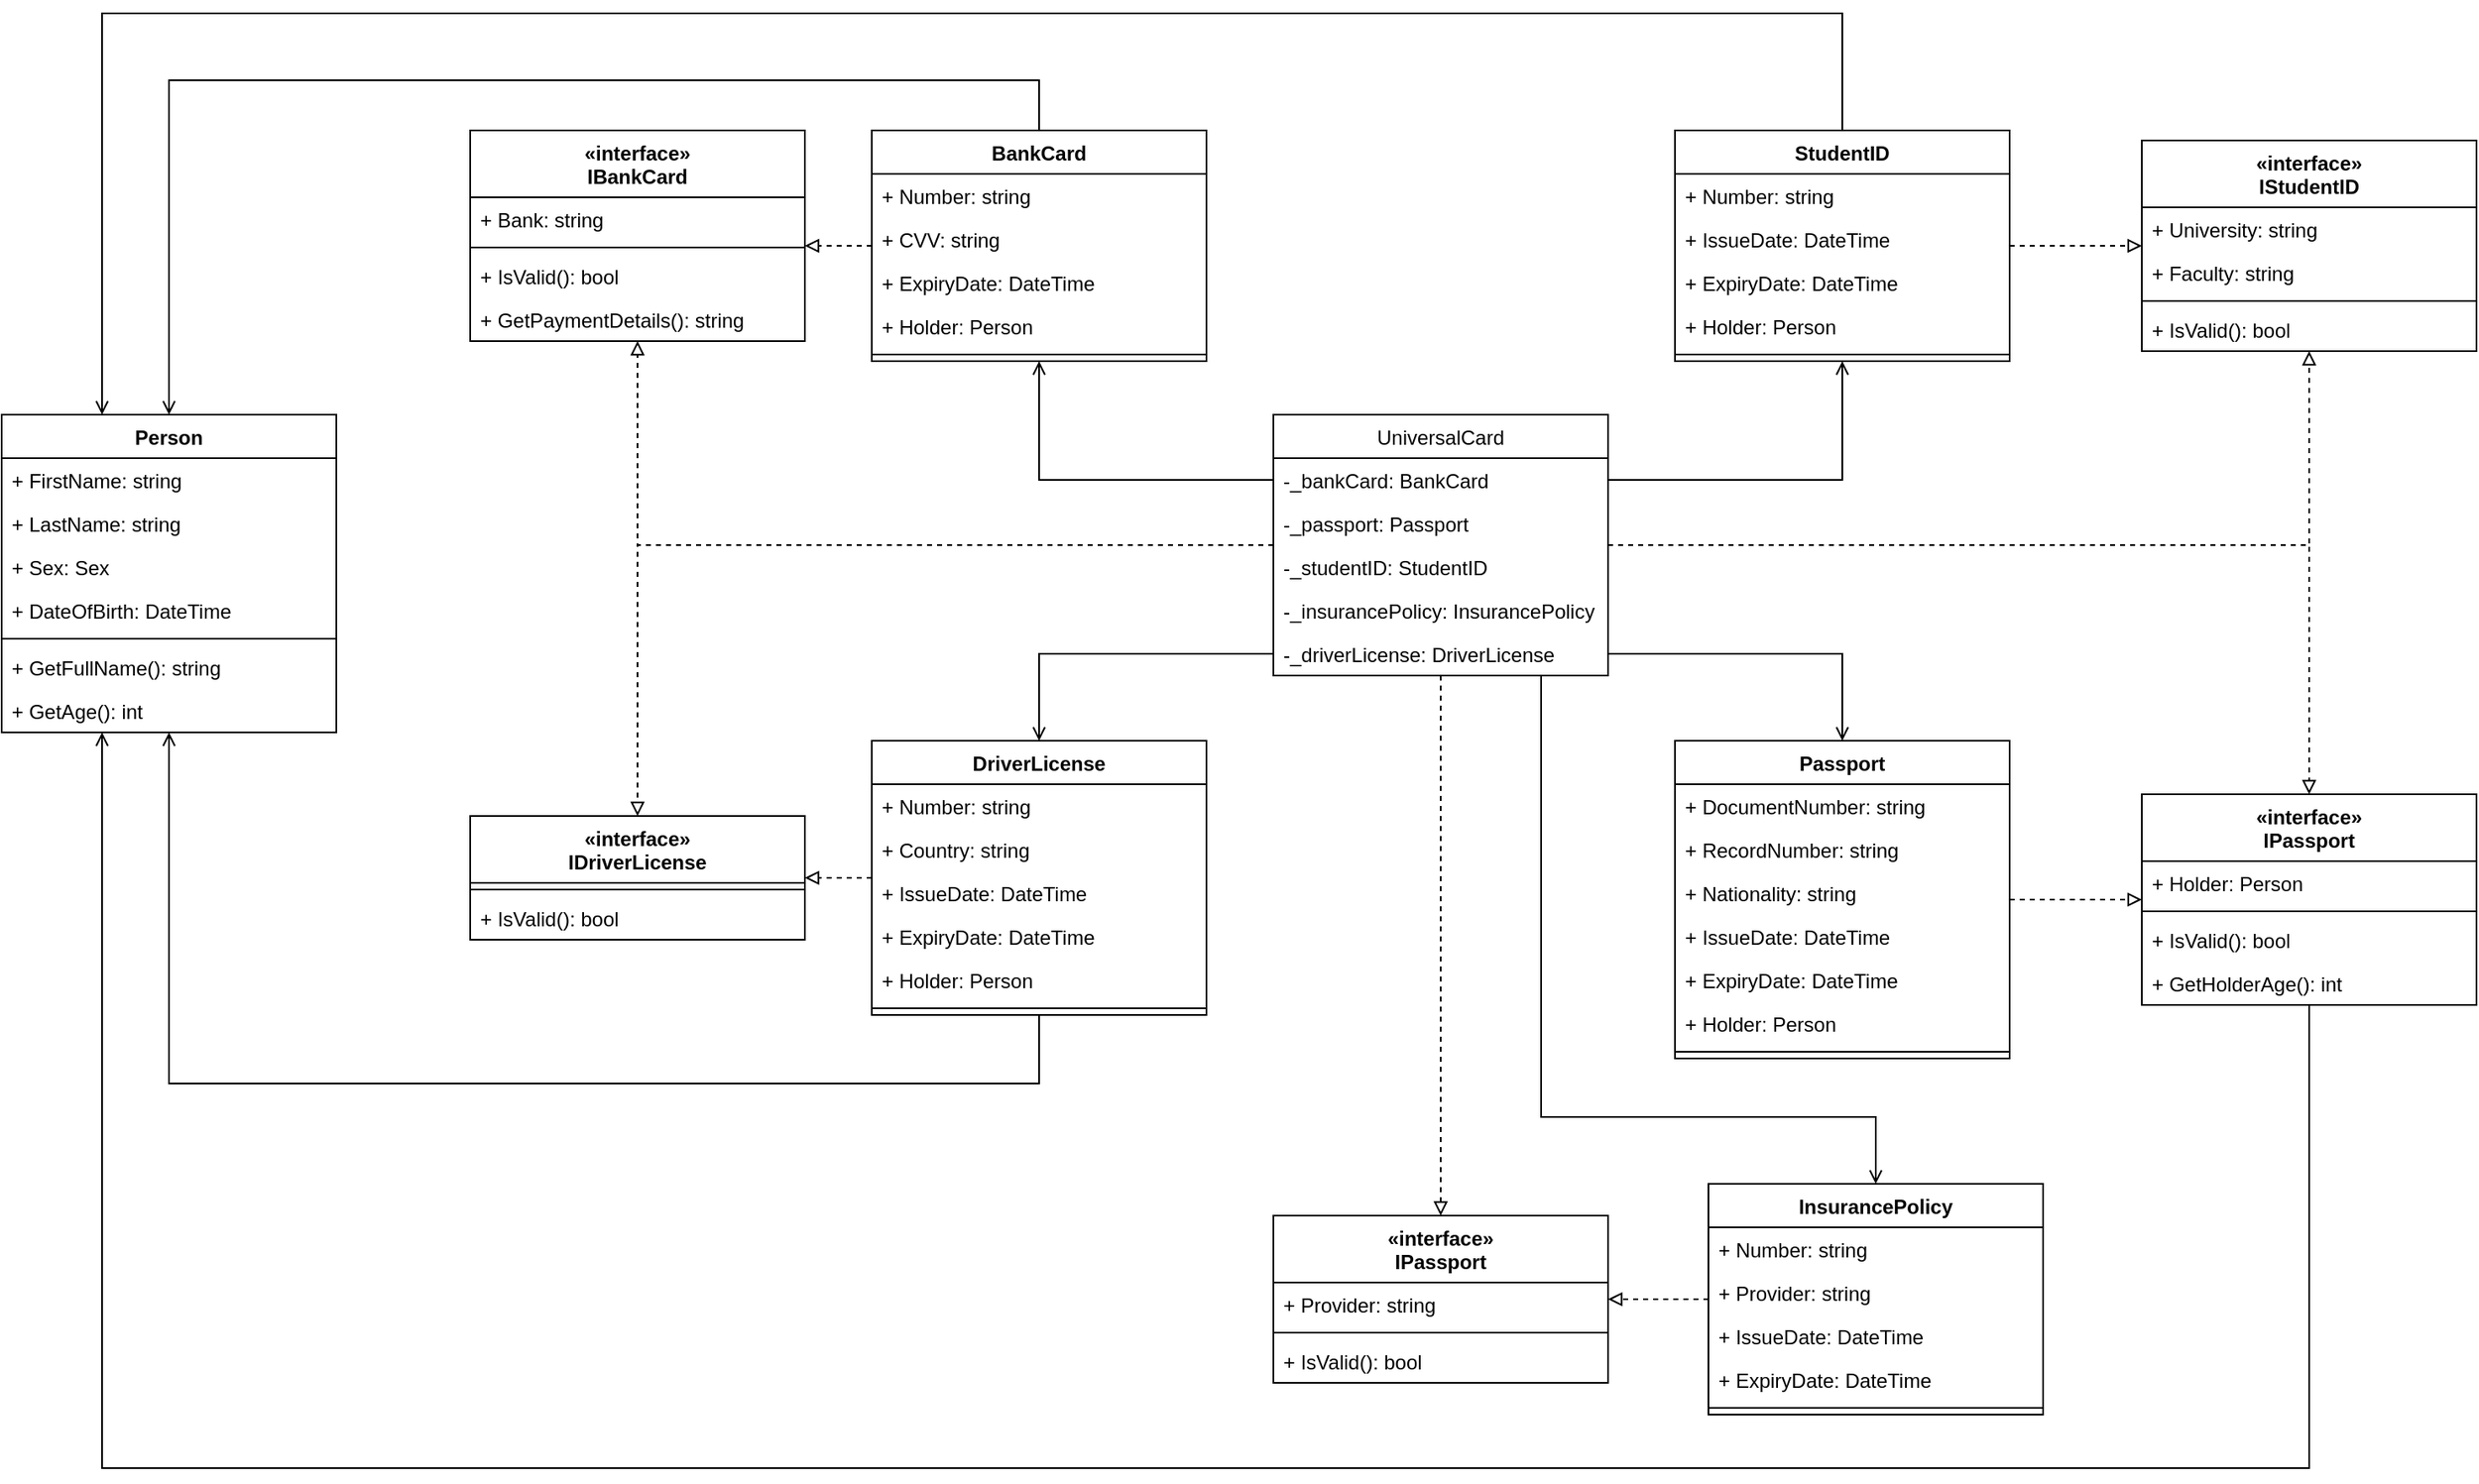 <mxfile version="22.1.21" type="device">
  <diagram id="9uBY1VNNcmWrAsoQHAQa" name="Страница 1">
    <mxGraphModel dx="2641" dy="1066" grid="1" gridSize="10" guides="1" tooltips="1" connect="1" arrows="1" fold="1" page="1" pageScale="1" pageWidth="827" pageHeight="1169" math="0" shadow="0">
      <root>
        <mxCell id="0" />
        <mxCell id="1" parent="0" />
        <mxCell id="3" value="«interface»&#xa;IBankCard" style="swimlane;fontStyle=1;align=center;verticalAlign=top;childLayout=stackLayout;horizontal=1;startSize=40;horizontalStack=0;resizeParent=1;resizeParentMax=0;resizeLast=0;collapsible=1;marginBottom=0;" parent="1" vertex="1">
          <mxGeometry x="80" y="390" width="200" height="126" as="geometry" />
        </mxCell>
        <mxCell id="4" value="+ Bank: string" style="text;strokeColor=none;fillColor=none;align=left;verticalAlign=top;spacingLeft=4;spacingRight=4;overflow=hidden;rotatable=0;points=[[0,0.5],[1,0.5]];portConstraint=eastwest;" parent="3" vertex="1">
          <mxGeometry y="40" width="200" height="26" as="geometry" />
        </mxCell>
        <mxCell id="9" value="" style="line;strokeWidth=1;fillColor=none;align=left;verticalAlign=middle;spacingTop=-1;spacingLeft=3;spacingRight=3;rotatable=0;labelPosition=right;points=[];portConstraint=eastwest;strokeColor=inherit;" parent="3" vertex="1">
          <mxGeometry y="66" width="200" height="8" as="geometry" />
        </mxCell>
        <mxCell id="10" value="+ IsValid(): bool" style="text;strokeColor=none;fillColor=none;align=left;verticalAlign=top;spacingLeft=4;spacingRight=4;overflow=hidden;rotatable=0;points=[[0,0.5],[1,0.5]];portConstraint=eastwest;" parent="3" vertex="1">
          <mxGeometry y="74" width="200" height="26" as="geometry" />
        </mxCell>
        <mxCell id="12" value="+ GetPaymentDetails(): string" style="text;strokeColor=none;fillColor=none;align=left;verticalAlign=top;spacingLeft=4;spacingRight=4;overflow=hidden;rotatable=0;points=[[0,0.5],[1,0.5]];portConstraint=eastwest;" parent="3" vertex="1">
          <mxGeometry y="100" width="200" height="26" as="geometry" />
        </mxCell>
        <mxCell id="tZ-spL1vHfpPmvL3Pihh-93" style="edgeStyle=orthogonalEdgeStyle;rounded=0;orthogonalLoop=1;jettySize=auto;html=1;endArrow=block;endFill=0;dashed=1;" edge="1" parent="1" source="13" target="3">
          <mxGeometry relative="1" as="geometry">
            <Array as="points">
              <mxPoint x="360" y="430" />
              <mxPoint x="360" y="430" />
            </Array>
          </mxGeometry>
        </mxCell>
        <mxCell id="tZ-spL1vHfpPmvL3Pihh-111" style="edgeStyle=orthogonalEdgeStyle;rounded=0;orthogonalLoop=1;jettySize=auto;html=1;endArrow=open;endFill=0;" edge="1" parent="1" source="13" target="78">
          <mxGeometry relative="1" as="geometry">
            <Array as="points">
              <mxPoint x="420" y="360" />
              <mxPoint x="-100" y="360" />
            </Array>
          </mxGeometry>
        </mxCell>
        <mxCell id="13" value="BankCard" style="swimlane;fontStyle=1;align=center;verticalAlign=top;childLayout=stackLayout;horizontal=1;startSize=26;horizontalStack=0;resizeParent=1;resizeParentMax=0;resizeLast=0;collapsible=1;marginBottom=0;" parent="1" vertex="1">
          <mxGeometry x="320" y="390" width="200" height="138" as="geometry" />
        </mxCell>
        <mxCell id="14" value="+ Number: string" style="text;strokeColor=none;fillColor=none;align=left;verticalAlign=top;spacingLeft=4;spacingRight=4;overflow=hidden;rotatable=0;points=[[0,0.5],[1,0.5]];portConstraint=eastwest;" parent="13" vertex="1">
          <mxGeometry y="26" width="200" height="26" as="geometry" />
        </mxCell>
        <mxCell id="18" value="+ CVV: string" style="text;strokeColor=none;fillColor=none;align=left;verticalAlign=top;spacingLeft=4;spacingRight=4;overflow=hidden;rotatable=0;points=[[0,0.5],[1,0.5]];portConstraint=eastwest;" parent="13" vertex="1">
          <mxGeometry y="52" width="200" height="26" as="geometry" />
        </mxCell>
        <mxCell id="19" value="+ ExpiryDate: DateTime" style="text;strokeColor=none;fillColor=none;align=left;verticalAlign=top;spacingLeft=4;spacingRight=4;overflow=hidden;rotatable=0;points=[[0,0.5],[1,0.5]];portConstraint=eastwest;" parent="13" vertex="1">
          <mxGeometry y="78" width="200" height="26" as="geometry" />
        </mxCell>
        <mxCell id="20" value="+ Holder: Person" style="text;strokeColor=none;fillColor=none;align=left;verticalAlign=top;spacingLeft=4;spacingRight=4;overflow=hidden;rotatable=0;points=[[0,0.5],[1,0.5]];portConstraint=eastwest;" parent="13" vertex="1">
          <mxGeometry y="104" width="200" height="26" as="geometry" />
        </mxCell>
        <mxCell id="15" value="" style="line;strokeWidth=1;fillColor=none;align=left;verticalAlign=middle;spacingTop=-1;spacingLeft=3;spacingRight=3;rotatable=0;labelPosition=right;points=[];portConstraint=eastwest;strokeColor=inherit;" parent="13" vertex="1">
          <mxGeometry y="130" width="200" height="8" as="geometry" />
        </mxCell>
        <mxCell id="21" value="«interface»&#xa;IDriverLicense" style="swimlane;fontStyle=1;align=center;verticalAlign=top;childLayout=stackLayout;horizontal=1;startSize=40;horizontalStack=0;resizeParent=1;resizeParentMax=0;resizeLast=0;collapsible=1;marginBottom=0;" parent="1" vertex="1">
          <mxGeometry x="80" y="800" width="200" height="74" as="geometry" />
        </mxCell>
        <mxCell id="23" value="" style="line;strokeWidth=1;fillColor=none;align=left;verticalAlign=middle;spacingTop=-1;spacingLeft=3;spacingRight=3;rotatable=0;labelPosition=right;points=[];portConstraint=eastwest;strokeColor=inherit;" parent="21" vertex="1">
          <mxGeometry y="40" width="200" height="8" as="geometry" />
        </mxCell>
        <mxCell id="24" value="+ IsValid(): bool" style="text;strokeColor=none;fillColor=none;align=left;verticalAlign=top;spacingLeft=4;spacingRight=4;overflow=hidden;rotatable=0;points=[[0,0.5],[1,0.5]];portConstraint=eastwest;" parent="21" vertex="1">
          <mxGeometry y="48" width="200" height="26" as="geometry" />
        </mxCell>
        <mxCell id="tZ-spL1vHfpPmvL3Pihh-94" style="edgeStyle=orthogonalEdgeStyle;rounded=0;orthogonalLoop=1;jettySize=auto;html=1;endArrow=block;endFill=0;dashed=1;" edge="1" parent="1" source="26" target="21">
          <mxGeometry relative="1" as="geometry" />
        </mxCell>
        <mxCell id="tZ-spL1vHfpPmvL3Pihh-110" style="edgeStyle=orthogonalEdgeStyle;rounded=0;orthogonalLoop=1;jettySize=auto;html=1;endArrow=open;endFill=0;" edge="1" parent="1" source="26" target="78">
          <mxGeometry relative="1" as="geometry">
            <Array as="points">
              <mxPoint x="420" y="960" />
              <mxPoint x="-100" y="960" />
            </Array>
          </mxGeometry>
        </mxCell>
        <mxCell id="26" value="DriverLicense" style="swimlane;fontStyle=1;align=center;verticalAlign=top;childLayout=stackLayout;horizontal=1;startSize=26;horizontalStack=0;resizeParent=1;resizeParentMax=0;resizeLast=0;collapsible=1;marginBottom=0;" parent="1" vertex="1">
          <mxGeometry x="320" y="755" width="200" height="164" as="geometry" />
        </mxCell>
        <mxCell id="27" value="+ Number: string" style="text;strokeColor=none;fillColor=none;align=left;verticalAlign=top;spacingLeft=4;spacingRight=4;overflow=hidden;rotatable=0;points=[[0,0.5],[1,0.5]];portConstraint=eastwest;" parent="26" vertex="1">
          <mxGeometry y="26" width="200" height="26" as="geometry" />
        </mxCell>
        <mxCell id="32" value="+ Country: string" style="text;strokeColor=none;fillColor=none;align=left;verticalAlign=top;spacingLeft=4;spacingRight=4;overflow=hidden;rotatable=0;points=[[0,0.5],[1,0.5]];portConstraint=eastwest;" parent="26" vertex="1">
          <mxGeometry y="52" width="200" height="26" as="geometry" />
        </mxCell>
        <mxCell id="33" value="+ IssueDate: DateTime" style="text;strokeColor=none;fillColor=none;align=left;verticalAlign=top;spacingLeft=4;spacingRight=4;overflow=hidden;rotatable=0;points=[[0,0.5],[1,0.5]];portConstraint=eastwest;" parent="26" vertex="1">
          <mxGeometry y="78" width="200" height="26" as="geometry" />
        </mxCell>
        <mxCell id="29" value="+ ExpiryDate: DateTime" style="text;strokeColor=none;fillColor=none;align=left;verticalAlign=top;spacingLeft=4;spacingRight=4;overflow=hidden;rotatable=0;points=[[0,0.5],[1,0.5]];portConstraint=eastwest;" parent="26" vertex="1">
          <mxGeometry y="104" width="200" height="26" as="geometry" />
        </mxCell>
        <mxCell id="30" value="+ Holder: Person" style="text;strokeColor=none;fillColor=none;align=left;verticalAlign=top;spacingLeft=4;spacingRight=4;overflow=hidden;rotatable=0;points=[[0,0.5],[1,0.5]];portConstraint=eastwest;" parent="26" vertex="1">
          <mxGeometry y="130" width="200" height="26" as="geometry" />
        </mxCell>
        <mxCell id="31" value="" style="line;strokeWidth=1;fillColor=none;align=left;verticalAlign=middle;spacingTop=-1;spacingLeft=3;spacingRight=3;rotatable=0;labelPosition=right;points=[];portConstraint=eastwest;strokeColor=inherit;" parent="26" vertex="1">
          <mxGeometry y="156" width="200" height="8" as="geometry" />
        </mxCell>
        <mxCell id="34" value="«interface»&#xa;IStudentID" style="swimlane;fontStyle=1;align=center;verticalAlign=top;childLayout=stackLayout;horizontal=1;startSize=40;horizontalStack=0;resizeParent=1;resizeParentMax=0;resizeLast=0;collapsible=1;marginBottom=0;" parent="1" vertex="1">
          <mxGeometry x="1079" y="396" width="200" height="126" as="geometry" />
        </mxCell>
        <mxCell id="38" value="+ University: string" style="text;strokeColor=none;fillColor=none;align=left;verticalAlign=top;spacingLeft=4;spacingRight=4;overflow=hidden;rotatable=0;points=[[0,0.5],[1,0.5]];portConstraint=eastwest;" parent="34" vertex="1">
          <mxGeometry y="40" width="200" height="26" as="geometry" />
        </mxCell>
        <mxCell id="37" value="+ Faculty: string" style="text;strokeColor=none;fillColor=none;align=left;verticalAlign=top;spacingLeft=4;spacingRight=4;overflow=hidden;rotatable=0;points=[[0,0.5],[1,0.5]];portConstraint=eastwest;" parent="34" vertex="1">
          <mxGeometry y="66" width="200" height="26" as="geometry" />
        </mxCell>
        <mxCell id="35" value="" style="line;strokeWidth=1;fillColor=none;align=left;verticalAlign=middle;spacingTop=-1;spacingLeft=3;spacingRight=3;rotatable=0;labelPosition=right;points=[];portConstraint=eastwest;strokeColor=inherit;" parent="34" vertex="1">
          <mxGeometry y="92" width="200" height="8" as="geometry" />
        </mxCell>
        <mxCell id="36" value="+ IsValid(): bool" style="text;strokeColor=none;fillColor=none;align=left;verticalAlign=top;spacingLeft=4;spacingRight=4;overflow=hidden;rotatable=0;points=[[0,0.5],[1,0.5]];portConstraint=eastwest;" parent="34" vertex="1">
          <mxGeometry y="100" width="200" height="26" as="geometry" />
        </mxCell>
        <mxCell id="tZ-spL1vHfpPmvL3Pihh-95" style="edgeStyle=orthogonalEdgeStyle;rounded=0;orthogonalLoop=1;jettySize=auto;html=1;endArrow=block;endFill=0;dashed=1;" edge="1" parent="1" source="39" target="34">
          <mxGeometry relative="1" as="geometry" />
        </mxCell>
        <mxCell id="tZ-spL1vHfpPmvL3Pihh-112" style="edgeStyle=orthogonalEdgeStyle;rounded=0;orthogonalLoop=1;jettySize=auto;html=1;endArrow=open;endFill=0;" edge="1" parent="1" source="39" target="78">
          <mxGeometry relative="1" as="geometry">
            <Array as="points">
              <mxPoint x="900" y="320" />
              <mxPoint x="-140" y="320" />
            </Array>
          </mxGeometry>
        </mxCell>
        <mxCell id="39" value="StudentID" style="swimlane;fontStyle=1;align=center;verticalAlign=top;childLayout=stackLayout;horizontal=1;startSize=26;horizontalStack=0;resizeParent=1;resizeParentMax=0;resizeLast=0;collapsible=1;marginBottom=0;" parent="1" vertex="1">
          <mxGeometry x="800" y="390" width="200" height="138" as="geometry" />
        </mxCell>
        <mxCell id="40" value="+ Number: string" style="text;strokeColor=none;fillColor=none;align=left;verticalAlign=top;spacingLeft=4;spacingRight=4;overflow=hidden;rotatable=0;points=[[0,0.5],[1,0.5]];portConstraint=eastwest;" parent="39" vertex="1">
          <mxGeometry y="26" width="200" height="26" as="geometry" />
        </mxCell>
        <mxCell id="42" value="+ IssueDate: DateTime" style="text;strokeColor=none;fillColor=none;align=left;verticalAlign=top;spacingLeft=4;spacingRight=4;overflow=hidden;rotatable=0;points=[[0,0.5],[1,0.5]];portConstraint=eastwest;" parent="39" vertex="1">
          <mxGeometry y="52" width="200" height="26" as="geometry" />
        </mxCell>
        <mxCell id="43" value="+ ExpiryDate: DateTime" style="text;strokeColor=none;fillColor=none;align=left;verticalAlign=top;spacingLeft=4;spacingRight=4;overflow=hidden;rotatable=0;points=[[0,0.5],[1,0.5]];portConstraint=eastwest;" parent="39" vertex="1">
          <mxGeometry y="78" width="200" height="26" as="geometry" />
        </mxCell>
        <mxCell id="44" value="+ Holder: Person" style="text;strokeColor=none;fillColor=none;align=left;verticalAlign=top;spacingLeft=4;spacingRight=4;overflow=hidden;rotatable=0;points=[[0,0.5],[1,0.5]];portConstraint=eastwest;" parent="39" vertex="1">
          <mxGeometry y="104" width="200" height="26" as="geometry" />
        </mxCell>
        <mxCell id="45" value="" style="line;strokeWidth=1;fillColor=none;align=left;verticalAlign=middle;spacingTop=-1;spacingLeft=3;spacingRight=3;rotatable=0;labelPosition=right;points=[];portConstraint=eastwest;strokeColor=inherit;" parent="39" vertex="1">
          <mxGeometry y="130" width="200" height="8" as="geometry" />
        </mxCell>
        <mxCell id="tZ-spL1vHfpPmvL3Pihh-113" style="edgeStyle=orthogonalEdgeStyle;rounded=0;orthogonalLoop=1;jettySize=auto;html=1;endArrow=open;endFill=0;" edge="1" parent="1" source="46" target="78">
          <mxGeometry relative="1" as="geometry">
            <Array as="points">
              <mxPoint x="1179" y="1190" />
              <mxPoint x="-140" y="1190" />
            </Array>
          </mxGeometry>
        </mxCell>
        <mxCell id="46" value="«interface»&#xa;IPassport" style="swimlane;fontStyle=1;align=center;verticalAlign=top;childLayout=stackLayout;horizontal=1;startSize=40;horizontalStack=0;resizeParent=1;resizeParentMax=0;resizeLast=0;collapsible=1;marginBottom=0;" parent="1" vertex="1">
          <mxGeometry x="1079" y="787" width="200" height="126" as="geometry" />
        </mxCell>
        <mxCell id="51" value="+ Holder: Person" style="text;strokeColor=none;fillColor=none;align=left;verticalAlign=top;spacingLeft=4;spacingRight=4;overflow=hidden;rotatable=0;points=[[0,0.5],[1,0.5]];portConstraint=eastwest;" parent="46" vertex="1">
          <mxGeometry y="40" width="200" height="26" as="geometry" />
        </mxCell>
        <mxCell id="49" value="" style="line;strokeWidth=1;fillColor=none;align=left;verticalAlign=middle;spacingTop=-1;spacingLeft=3;spacingRight=3;rotatable=0;labelPosition=right;points=[];portConstraint=eastwest;strokeColor=inherit;" parent="46" vertex="1">
          <mxGeometry y="66" width="200" height="8" as="geometry" />
        </mxCell>
        <mxCell id="50" value="+ IsValid(): bool" style="text;strokeColor=none;fillColor=none;align=left;verticalAlign=top;spacingLeft=4;spacingRight=4;overflow=hidden;rotatable=0;points=[[0,0.5],[1,0.5]];portConstraint=eastwest;" parent="46" vertex="1">
          <mxGeometry y="74" width="200" height="26" as="geometry" />
        </mxCell>
        <mxCell id="52" value="+ GetHolderAge(): int" style="text;strokeColor=none;fillColor=none;align=left;verticalAlign=top;spacingLeft=4;spacingRight=4;overflow=hidden;rotatable=0;points=[[0,0.5],[1,0.5]];portConstraint=eastwest;" parent="46" vertex="1">
          <mxGeometry y="100" width="200" height="26" as="geometry" />
        </mxCell>
        <mxCell id="tZ-spL1vHfpPmvL3Pihh-96" style="edgeStyle=orthogonalEdgeStyle;rounded=0;orthogonalLoop=1;jettySize=auto;html=1;endArrow=block;endFill=0;dashed=1;" edge="1" parent="1" source="53" target="46">
          <mxGeometry relative="1" as="geometry" />
        </mxCell>
        <mxCell id="53" value="Passport" style="swimlane;fontStyle=1;align=center;verticalAlign=top;childLayout=stackLayout;horizontal=1;startSize=26;horizontalStack=0;resizeParent=1;resizeParentMax=0;resizeLast=0;collapsible=1;marginBottom=0;" parent="1" vertex="1">
          <mxGeometry x="800" y="755" width="200" height="190" as="geometry" />
        </mxCell>
        <mxCell id="54" value="+ DocumentNumber: string" style="text;strokeColor=none;fillColor=none;align=left;verticalAlign=top;spacingLeft=4;spacingRight=4;overflow=hidden;rotatable=0;points=[[0,0.5],[1,0.5]];portConstraint=eastwest;" parent="53" vertex="1">
          <mxGeometry y="26" width="200" height="26" as="geometry" />
        </mxCell>
        <mxCell id="59" value="+ RecordNumber: string" style="text;strokeColor=none;fillColor=none;align=left;verticalAlign=top;spacingLeft=4;spacingRight=4;overflow=hidden;rotatable=0;points=[[0,0.5],[1,0.5]];portConstraint=eastwest;" parent="53" vertex="1">
          <mxGeometry y="52" width="200" height="26" as="geometry" />
        </mxCell>
        <mxCell id="60" value="+ Nationality: string" style="text;strokeColor=none;fillColor=none;align=left;verticalAlign=top;spacingLeft=4;spacingRight=4;overflow=hidden;rotatable=0;points=[[0,0.5],[1,0.5]];portConstraint=eastwest;" parent="53" vertex="1">
          <mxGeometry y="78" width="200" height="26" as="geometry" />
        </mxCell>
        <mxCell id="55" value="+ IssueDate: DateTime" style="text;strokeColor=none;fillColor=none;align=left;verticalAlign=top;spacingLeft=4;spacingRight=4;overflow=hidden;rotatable=0;points=[[0,0.5],[1,0.5]];portConstraint=eastwest;" parent="53" vertex="1">
          <mxGeometry y="104" width="200" height="26" as="geometry" />
        </mxCell>
        <mxCell id="56" value="+ ExpiryDate: DateTime" style="text;strokeColor=none;fillColor=none;align=left;verticalAlign=top;spacingLeft=4;spacingRight=4;overflow=hidden;rotatable=0;points=[[0,0.5],[1,0.5]];portConstraint=eastwest;" parent="53" vertex="1">
          <mxGeometry y="130" width="200" height="26" as="geometry" />
        </mxCell>
        <mxCell id="57" value="+ Holder: Person" style="text;strokeColor=none;fillColor=none;align=left;verticalAlign=top;spacingLeft=4;spacingRight=4;overflow=hidden;rotatable=0;points=[[0,0.5],[1,0.5]];portConstraint=eastwest;" parent="53" vertex="1">
          <mxGeometry y="156" width="200" height="26" as="geometry" />
        </mxCell>
        <mxCell id="58" value="" style="line;strokeWidth=1;fillColor=none;align=left;verticalAlign=middle;spacingTop=-1;spacingLeft=3;spacingRight=3;rotatable=0;labelPosition=right;points=[];portConstraint=eastwest;strokeColor=inherit;" parent="53" vertex="1">
          <mxGeometry y="182" width="200" height="8" as="geometry" />
        </mxCell>
        <mxCell id="61" value="«interface»&#xa;IPassport" style="swimlane;fontStyle=1;align=center;verticalAlign=top;childLayout=stackLayout;horizontal=1;startSize=40;horizontalStack=0;resizeParent=1;resizeParentMax=0;resizeLast=0;collapsible=1;marginBottom=0;" parent="1" vertex="1">
          <mxGeometry x="560" y="1039" width="200" height="100" as="geometry" />
        </mxCell>
        <mxCell id="62" value="+ Provider: string" style="text;strokeColor=none;fillColor=none;align=left;verticalAlign=top;spacingLeft=4;spacingRight=4;overflow=hidden;rotatable=0;points=[[0,0.5],[1,0.5]];portConstraint=eastwest;" parent="61" vertex="1">
          <mxGeometry y="40" width="200" height="26" as="geometry" />
        </mxCell>
        <mxCell id="63" value="" style="line;strokeWidth=1;fillColor=none;align=left;verticalAlign=middle;spacingTop=-1;spacingLeft=3;spacingRight=3;rotatable=0;labelPosition=right;points=[];portConstraint=eastwest;strokeColor=inherit;" parent="61" vertex="1">
          <mxGeometry y="66" width="200" height="8" as="geometry" />
        </mxCell>
        <mxCell id="64" value="+ IsValid(): bool" style="text;strokeColor=none;fillColor=none;align=left;verticalAlign=top;spacingLeft=4;spacingRight=4;overflow=hidden;rotatable=0;points=[[0,0.5],[1,0.5]];portConstraint=eastwest;" parent="61" vertex="1">
          <mxGeometry y="74" width="200" height="26" as="geometry" />
        </mxCell>
        <mxCell id="tZ-spL1vHfpPmvL3Pihh-97" style="edgeStyle=orthogonalEdgeStyle;rounded=0;orthogonalLoop=1;jettySize=auto;html=1;endArrow=block;endFill=0;dashed=1;" edge="1" parent="1" source="66" target="61">
          <mxGeometry relative="1" as="geometry" />
        </mxCell>
        <mxCell id="66" value="InsurancePolicy" style="swimlane;fontStyle=1;align=center;verticalAlign=top;childLayout=stackLayout;horizontal=1;startSize=26;horizontalStack=0;resizeParent=1;resizeParentMax=0;resizeLast=0;collapsible=1;marginBottom=0;" parent="1" vertex="1">
          <mxGeometry x="820" y="1020" width="200" height="138" as="geometry" />
        </mxCell>
        <mxCell id="67" value="+ Number: string" style="text;strokeColor=none;fillColor=none;align=left;verticalAlign=top;spacingLeft=4;spacingRight=4;overflow=hidden;rotatable=0;points=[[0,0.5],[1,0.5]];portConstraint=eastwest;" parent="66" vertex="1">
          <mxGeometry y="26" width="200" height="26" as="geometry" />
        </mxCell>
        <mxCell id="68" value="+ Provider: string" style="text;strokeColor=none;fillColor=none;align=left;verticalAlign=top;spacingLeft=4;spacingRight=4;overflow=hidden;rotatable=0;points=[[0,0.5],[1,0.5]];portConstraint=eastwest;" parent="66" vertex="1">
          <mxGeometry y="52" width="200" height="26" as="geometry" />
        </mxCell>
        <mxCell id="70" value="+ IssueDate: DateTime" style="text;strokeColor=none;fillColor=none;align=left;verticalAlign=top;spacingLeft=4;spacingRight=4;overflow=hidden;rotatable=0;points=[[0,0.5],[1,0.5]];portConstraint=eastwest;" parent="66" vertex="1">
          <mxGeometry y="78" width="200" height="26" as="geometry" />
        </mxCell>
        <mxCell id="71" value="+ ExpiryDate: DateTime" style="text;strokeColor=none;fillColor=none;align=left;verticalAlign=top;spacingLeft=4;spacingRight=4;overflow=hidden;rotatable=0;points=[[0,0.5],[1,0.5]];portConstraint=eastwest;" parent="66" vertex="1">
          <mxGeometry y="104" width="200" height="26" as="geometry" />
        </mxCell>
        <mxCell id="73" value="" style="line;strokeWidth=1;fillColor=none;align=left;verticalAlign=middle;spacingTop=-1;spacingLeft=3;spacingRight=3;rotatable=0;labelPosition=right;points=[];portConstraint=eastwest;strokeColor=inherit;" parent="66" vertex="1">
          <mxGeometry y="130" width="200" height="8" as="geometry" />
        </mxCell>
        <mxCell id="78" value="Person" style="swimlane;fontStyle=1;align=center;verticalAlign=top;childLayout=stackLayout;horizontal=1;startSize=26;horizontalStack=0;resizeParent=1;resizeParentMax=0;resizeLast=0;collapsible=1;marginBottom=0;" parent="1" vertex="1">
          <mxGeometry x="-200" y="560" width="200" height="190" as="geometry" />
        </mxCell>
        <mxCell id="82" value="+ FirstName: string" style="text;strokeColor=none;fillColor=none;align=left;verticalAlign=top;spacingLeft=4;spacingRight=4;overflow=hidden;rotatable=0;points=[[0,0.5],[1,0.5]];portConstraint=eastwest;" parent="78" vertex="1">
          <mxGeometry y="26" width="200" height="26" as="geometry" />
        </mxCell>
        <mxCell id="83" value="+ LastName: string" style="text;strokeColor=none;fillColor=none;align=left;verticalAlign=top;spacingLeft=4;spacingRight=4;overflow=hidden;rotatable=0;points=[[0,0.5],[1,0.5]];portConstraint=eastwest;" parent="78" vertex="1">
          <mxGeometry y="52" width="200" height="26" as="geometry" />
        </mxCell>
        <mxCell id="84" value="+ Sex: Sex" style="text;strokeColor=none;fillColor=none;align=left;verticalAlign=top;spacingLeft=4;spacingRight=4;overflow=hidden;rotatable=0;points=[[0,0.5],[1,0.5]];portConstraint=eastwest;" parent="78" vertex="1">
          <mxGeometry y="78" width="200" height="26" as="geometry" />
        </mxCell>
        <mxCell id="79" value="+ DateOfBirth: DateTime" style="text;strokeColor=none;fillColor=none;align=left;verticalAlign=top;spacingLeft=4;spacingRight=4;overflow=hidden;rotatable=0;points=[[0,0.5],[1,0.5]];portConstraint=eastwest;" parent="78" vertex="1">
          <mxGeometry y="104" width="200" height="26" as="geometry" />
        </mxCell>
        <mxCell id="80" value="" style="line;strokeWidth=1;fillColor=none;align=left;verticalAlign=middle;spacingTop=-1;spacingLeft=3;spacingRight=3;rotatable=0;labelPosition=right;points=[];portConstraint=eastwest;strokeColor=inherit;" parent="78" vertex="1">
          <mxGeometry y="130" width="200" height="8" as="geometry" />
        </mxCell>
        <mxCell id="81" value="+ GetFullName(): string" style="text;strokeColor=none;fillColor=none;align=left;verticalAlign=top;spacingLeft=4;spacingRight=4;overflow=hidden;rotatable=0;points=[[0,0.5],[1,0.5]];portConstraint=eastwest;" parent="78" vertex="1">
          <mxGeometry y="138" width="200" height="26" as="geometry" />
        </mxCell>
        <mxCell id="85" value="+ GetAge(): int" style="text;strokeColor=none;fillColor=none;align=left;verticalAlign=top;spacingLeft=4;spacingRight=4;overflow=hidden;rotatable=0;points=[[0,0.5],[1,0.5]];portConstraint=eastwest;" parent="78" vertex="1">
          <mxGeometry y="164" width="200" height="26" as="geometry" />
        </mxCell>
        <mxCell id="tZ-spL1vHfpPmvL3Pihh-99" style="edgeStyle=orthogonalEdgeStyle;rounded=0;orthogonalLoop=1;jettySize=auto;html=1;dashed=1;endArrow=block;endFill=0;" edge="1" parent="1" source="86" target="21">
          <mxGeometry relative="1" as="geometry" />
        </mxCell>
        <mxCell id="tZ-spL1vHfpPmvL3Pihh-101" style="edgeStyle=orthogonalEdgeStyle;rounded=0;orthogonalLoop=1;jettySize=auto;html=1;endArrow=block;dashed=1;endFill=0;" edge="1" parent="1" source="86" target="3">
          <mxGeometry relative="1" as="geometry" />
        </mxCell>
        <mxCell id="tZ-spL1vHfpPmvL3Pihh-102" style="edgeStyle=orthogonalEdgeStyle;rounded=0;orthogonalLoop=1;jettySize=auto;html=1;endArrow=block;dashed=1;endFill=0;" edge="1" parent="1" source="86" target="61">
          <mxGeometry relative="1" as="geometry" />
        </mxCell>
        <mxCell id="tZ-spL1vHfpPmvL3Pihh-103" style="edgeStyle=orthogonalEdgeStyle;rounded=0;orthogonalLoop=1;jettySize=auto;html=1;endArrow=block;dashed=1;endFill=0;" edge="1" parent="1" source="86" target="34">
          <mxGeometry relative="1" as="geometry" />
        </mxCell>
        <mxCell id="tZ-spL1vHfpPmvL3Pihh-104" style="edgeStyle=orthogonalEdgeStyle;rounded=0;orthogonalLoop=1;jettySize=auto;html=1;endArrow=block;dashed=1;endFill=0;" edge="1" parent="1" source="86" target="46">
          <mxGeometry relative="1" as="geometry" />
        </mxCell>
        <mxCell id="tZ-spL1vHfpPmvL3Pihh-109" style="edgeStyle=orthogonalEdgeStyle;rounded=0;orthogonalLoop=1;jettySize=auto;html=1;endArrow=open;endFill=0;" edge="1" parent="1" source="86" target="66">
          <mxGeometry relative="1" as="geometry">
            <Array as="points">
              <mxPoint x="720" y="980" />
              <mxPoint x="920" y="980" />
            </Array>
          </mxGeometry>
        </mxCell>
        <mxCell id="86" value="UniversalCard" style="swimlane;fontStyle=0;childLayout=stackLayout;horizontal=1;startSize=26;fillColor=none;horizontalStack=0;resizeParent=1;resizeParentMax=0;resizeLast=0;collapsible=1;marginBottom=0;" parent="1" vertex="1">
          <mxGeometry x="560" y="560" width="200" height="156" as="geometry" />
        </mxCell>
        <mxCell id="87" value="-_bankCard: BankCard" style="text;strokeColor=none;fillColor=none;align=left;verticalAlign=top;spacingLeft=4;spacingRight=4;overflow=hidden;rotatable=0;points=[[0,0.5],[1,0.5]];portConstraint=eastwest;" parent="86" vertex="1">
          <mxGeometry y="26" width="200" height="26" as="geometry" />
        </mxCell>
        <mxCell id="90" value="-_passport: Passport" style="text;strokeColor=none;fillColor=none;align=left;verticalAlign=top;spacingLeft=4;spacingRight=4;overflow=hidden;rotatable=0;points=[[0,0.5],[1,0.5]];portConstraint=eastwest;" parent="86" vertex="1">
          <mxGeometry y="52" width="200" height="26" as="geometry" />
        </mxCell>
        <mxCell id="91" value="-_studentID: StudentID" style="text;strokeColor=none;fillColor=none;align=left;verticalAlign=top;spacingLeft=4;spacingRight=4;overflow=hidden;rotatable=0;points=[[0,0.5],[1,0.5]];portConstraint=eastwest;" parent="86" vertex="1">
          <mxGeometry y="78" width="200" height="26" as="geometry" />
        </mxCell>
        <mxCell id="92" value="-_insurancePolicy: InsurancePolicy" style="text;strokeColor=none;fillColor=none;align=left;verticalAlign=top;spacingLeft=4;spacingRight=4;overflow=hidden;rotatable=0;points=[[0,0.5],[1,0.5]];portConstraint=eastwest;" parent="86" vertex="1">
          <mxGeometry y="104" width="200" height="26" as="geometry" />
        </mxCell>
        <mxCell id="93" value="-_driverLicense: DriverLicense" style="text;strokeColor=none;fillColor=none;align=left;verticalAlign=top;spacingLeft=4;spacingRight=4;overflow=hidden;rotatable=0;points=[[0,0.5],[1,0.5]];portConstraint=eastwest;" parent="86" vertex="1">
          <mxGeometry y="130" width="200" height="26" as="geometry" />
        </mxCell>
        <mxCell id="tZ-spL1vHfpPmvL3Pihh-105" style="edgeStyle=orthogonalEdgeStyle;rounded=0;orthogonalLoop=1;jettySize=auto;html=1;endArrow=open;endFill=0;" edge="1" parent="1" source="93" target="26">
          <mxGeometry relative="1" as="geometry" />
        </mxCell>
        <mxCell id="tZ-spL1vHfpPmvL3Pihh-106" style="edgeStyle=orthogonalEdgeStyle;rounded=0;orthogonalLoop=1;jettySize=auto;html=1;endArrow=open;endFill=0;" edge="1" parent="1" source="87" target="13">
          <mxGeometry relative="1" as="geometry" />
        </mxCell>
        <mxCell id="tZ-spL1vHfpPmvL3Pihh-107" style="edgeStyle=orthogonalEdgeStyle;rounded=0;orthogonalLoop=1;jettySize=auto;html=1;endArrow=open;endFill=0;" edge="1" parent="1" source="87" target="39">
          <mxGeometry relative="1" as="geometry" />
        </mxCell>
        <mxCell id="tZ-spL1vHfpPmvL3Pihh-108" style="edgeStyle=orthogonalEdgeStyle;rounded=0;orthogonalLoop=1;jettySize=auto;html=1;endArrow=open;endFill=0;" edge="1" parent="1" source="93" target="53">
          <mxGeometry relative="1" as="geometry" />
        </mxCell>
      </root>
    </mxGraphModel>
  </diagram>
</mxfile>
